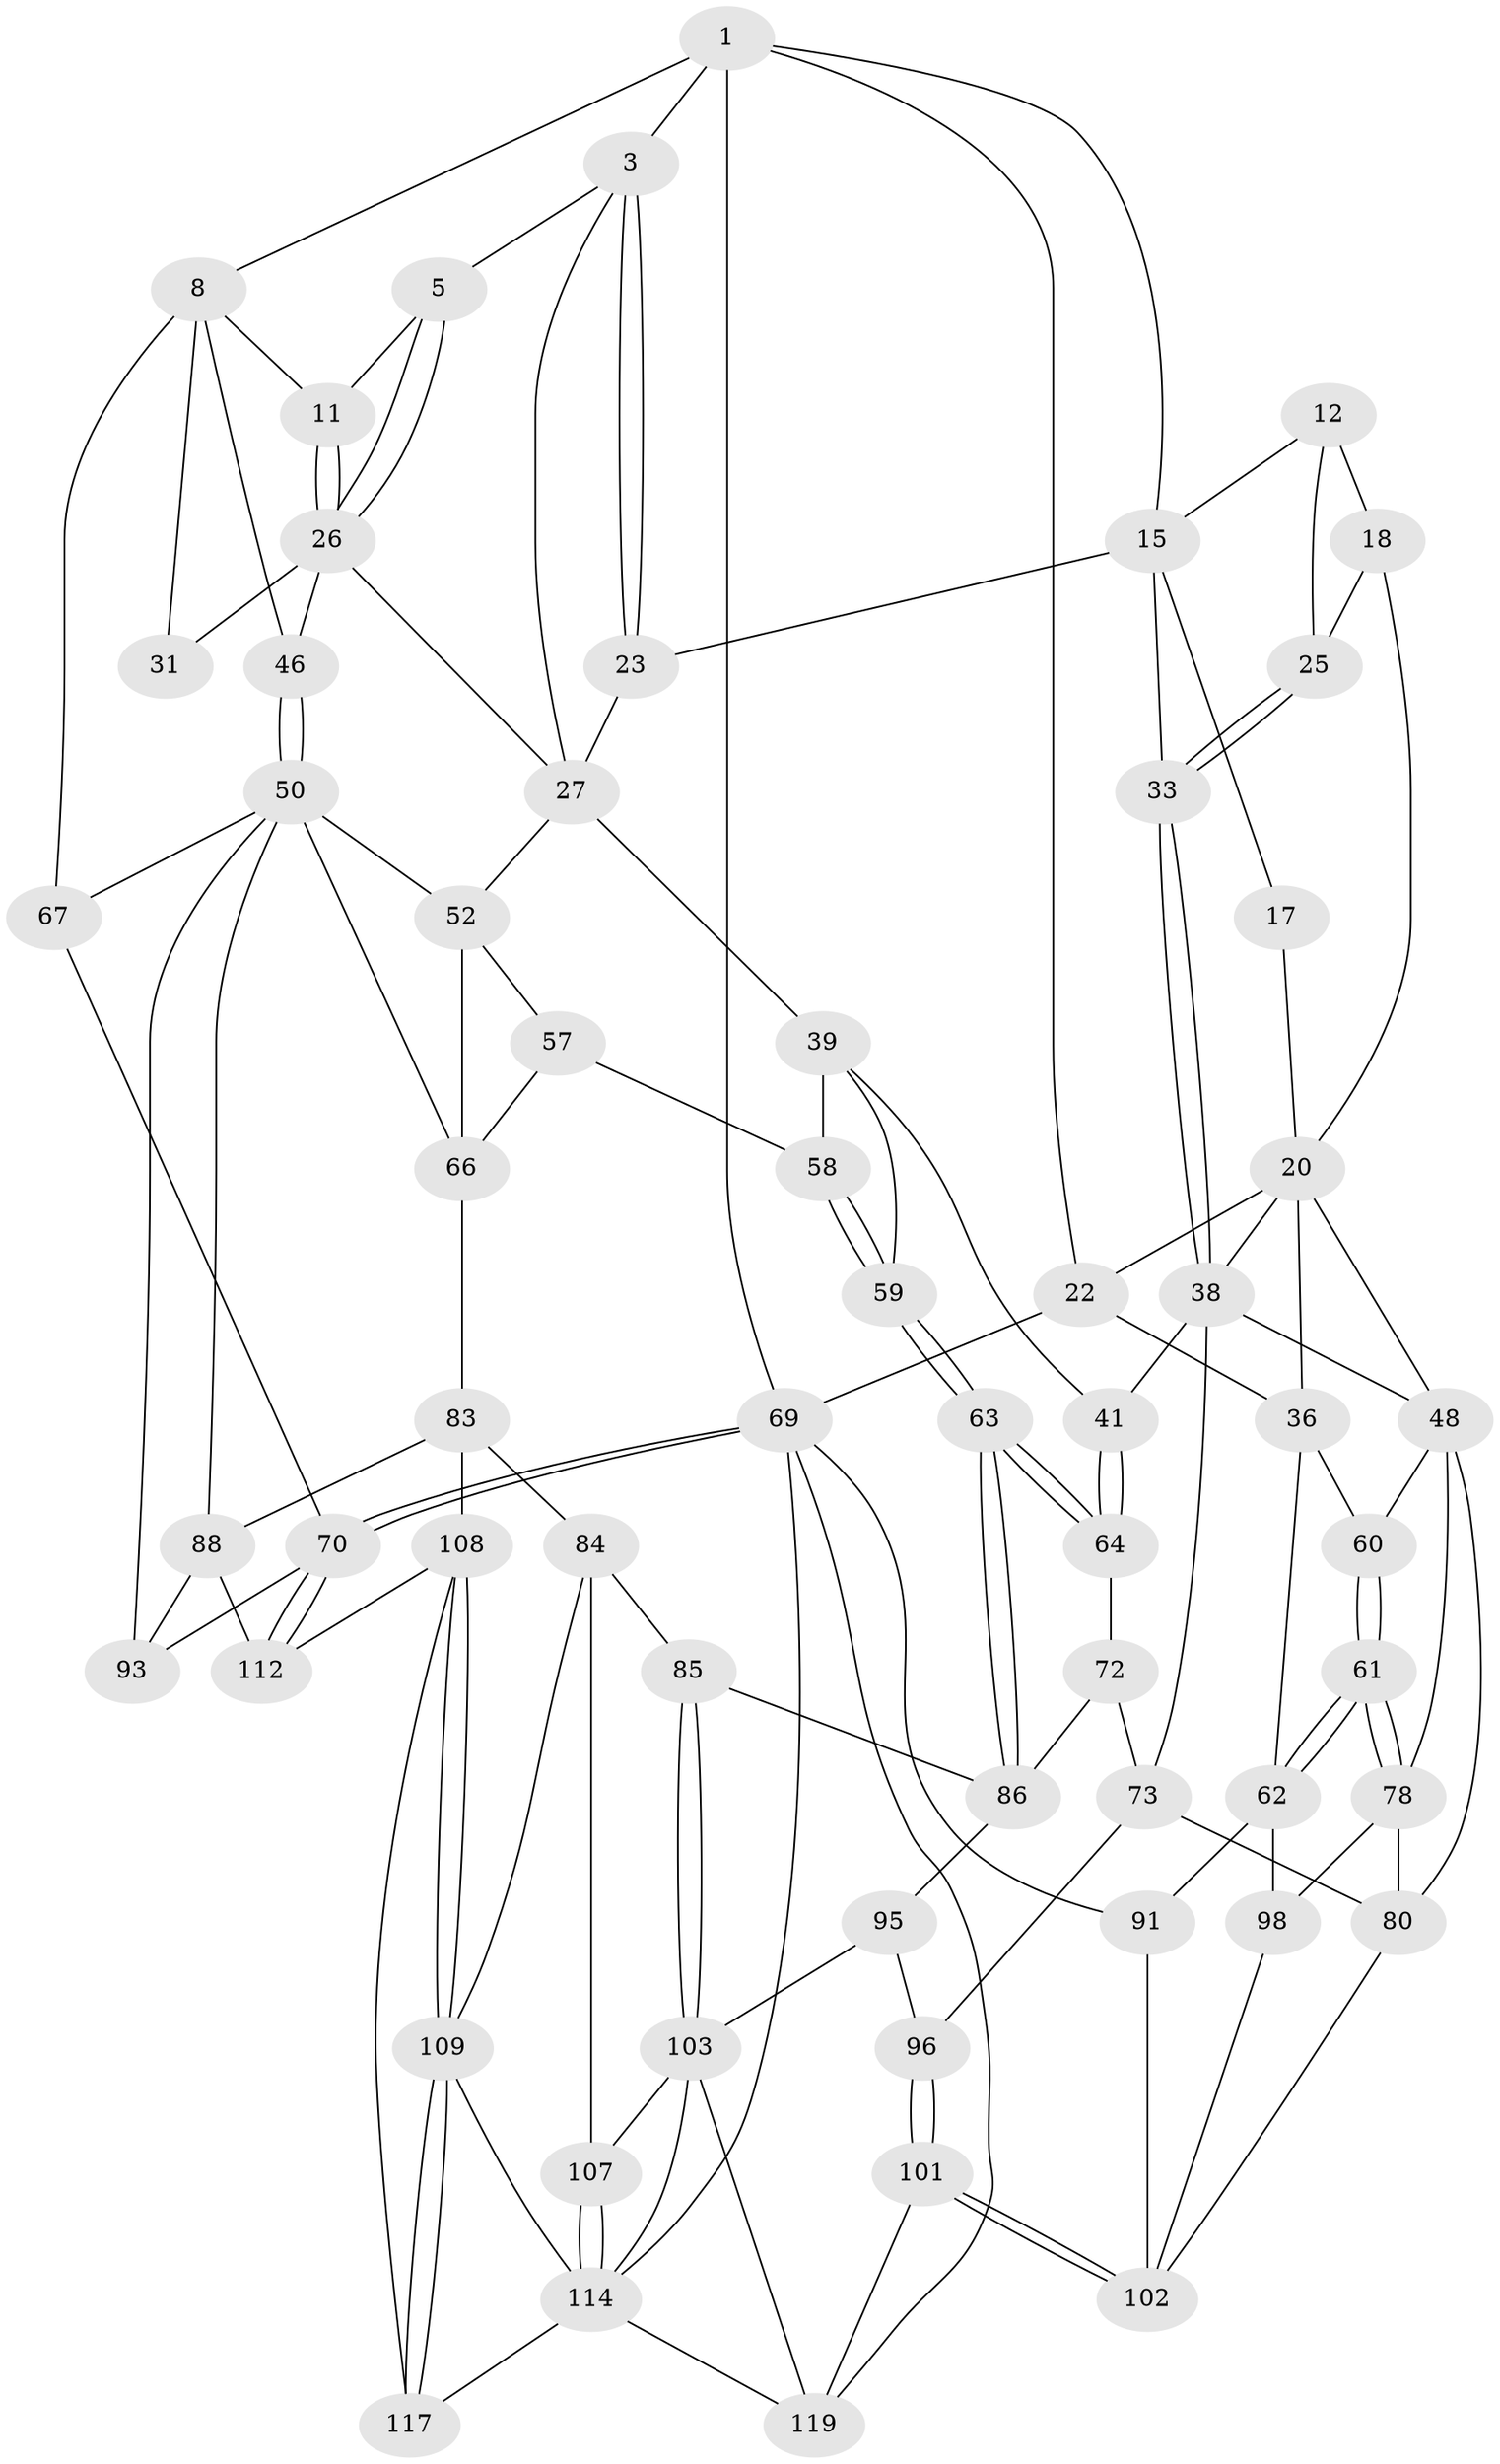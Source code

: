 // original degree distribution, {4: 0.20491803278688525, 5: 0.5655737704918032, 3: 0.02459016393442623, 6: 0.20491803278688525}
// Generated by graph-tools (version 1.1) at 2025/17/03/09/25 04:17:00]
// undirected, 61 vertices, 136 edges
graph export_dot {
graph [start="1"]
  node [color=gray90,style=filled];
  1 [pos="+0.8494162142333033+0",super="+7+2"];
  3 [pos="+0.5963510829754483+0",super="+4"];
  5 [pos="+0.6636866079103385+0.016241852326053248",super="+6"];
  8 [pos="+1+0",super="+9+45"];
  11 [pos="+0.8216084337998478+0.0900427195570704"];
  12 [pos="+0.2085342660880184+0",super="+13"];
  15 [pos="+0.3947444758509197+0.02408520038434508",super="+24+16"];
  17 [pos="+0.19663236610033533+0"];
  18 [pos="+0.2452614674911194+0.018698893873859597",super="+19"];
  20 [pos="+0.15794130745862525+0.12535826239902895",super="+34+21"];
  22 [pos="+0+0"];
  23 [pos="+0.5106644974042455+0.14473217442226333"];
  25 [pos="+0.32506806139897243+0.15909851495433985"];
  26 [pos="+0.7599159085219674+0.11524829657841665",super="+29"];
  27 [pos="+0.6267724835449099+0.2157586459705915",super="+30+28"];
  31 [pos="+0.8750198454228846+0.20544574084445996"];
  33 [pos="+0.3273528712386089+0.16401151365246977"];
  36 [pos="+0+0.21880573527243005",super="+37"];
  38 [pos="+0.31681428810369583+0.3085543580275853",super="+42"];
  39 [pos="+0.47167471588613613+0.26076931132970954",super="+40+44"];
  41 [pos="+0.34153429855301815+0.34239996694173913"];
  46 [pos="+0.8304649463669525+0.31002018836458184"];
  48 [pos="+0.16524083217127014+0.424072899164056",super="+49+77"];
  50 [pos="+0.8979459808611878+0.409126819264637",super="+51+68"];
  52 [pos="+0.7051201400501536+0.4354902453329738",super="+55"];
  57 [pos="+0.6532072113011129+0.5034982964002508"];
  58 [pos="+0.5863985612605033+0.47364844103470016"];
  59 [pos="+0.5001981568024746+0.5485261580425415"];
  60 [pos="+0.05705298847414028+0.4090817134825932"];
  61 [pos="+0+0.514613107603238"];
  62 [pos="+0+0.5127879448216356",super="+90"];
  63 [pos="+0.48655055307667894+0.5727730893582191"];
  64 [pos="+0.46955473698187583+0.5693616928697061"];
  66 [pos="+0.7853493053972772+0.5385103350371582",super="+76"];
  67 [pos="+1+0.3885648539932044"];
  69 [pos="+1+1",super="+92"];
  70 [pos="+1+1",super="+71"];
  72 [pos="+0.37232076690072485+0.5911664825184065"];
  73 [pos="+0.32234388005806647+0.5787765511300459",super="+79"];
  78 [pos="+0+0.5418761432338203",super="+87"];
  80 [pos="+0.2047240518292939+0.6358192369689364",super="+99"];
  83 [pos="+0.6581042044463239+0.6346457439297905",super="+89"];
  84 [pos="+0.6303146377729624+0.6449435332910569",super="+106"];
  85 [pos="+0.568793854326496+0.645014428781025"];
  86 [pos="+0.5172590233247002+0.615929697249289",super="+94"];
  88 [pos="+0.8044525198109524+0.6895237355982101",super="+100"];
  91 [pos="+0+1"];
  93 [pos="+1+0.6664671717016499"];
  95 [pos="+0.3820226699886473+0.8006127481530788"];
  96 [pos="+0.30436062053153623+0.7959732559362545"];
  98 [pos="+0.03700414302644064+0.7291936700492645"];
  101 [pos="+0.23115480462185573+0.8527330558913646"];
  102 [pos="+0.18609720032552324+0.8589775209070166",super="+111"];
  103 [pos="+0.5218626475016911+0.8133556874306433",super="+104"];
  107 [pos="+0.5732881383230264+0.8299577958712876"];
  108 [pos="+0.7120226534375781+0.8142862283368411",super="+113"];
  109 [pos="+0.6602125930689615+0.8419291405861807",super="+110"];
  112 [pos="+0.8634966632806446+0.8059778870418444"];
  114 [pos="+0.6193241962137734+0.8479133800583997",super="+115"];
  117 [pos="+0.7872091205626974+1"];
  119 [pos="+0.3286999011132095+0.9626624180153796",super="+120+121"];
  1 -- 8;
  1 -- 69;
  1 -- 22;
  1 -- 3;
  1 -- 15;
  3 -- 23;
  3 -- 23;
  3 -- 27;
  3 -- 5;
  5 -- 26;
  5 -- 26;
  5 -- 11;
  8 -- 11;
  8 -- 31 [weight=2];
  8 -- 67;
  8 -- 46;
  11 -- 26;
  11 -- 26;
  12 -- 18 [weight=2];
  12 -- 25;
  12 -- 15;
  15 -- 33;
  15 -- 23;
  15 -- 17;
  17 -- 20;
  18 -- 25;
  18 -- 20;
  20 -- 48;
  20 -- 38;
  20 -- 36;
  20 -- 22;
  22 -- 69;
  22 -- 36;
  23 -- 27;
  25 -- 33;
  25 -- 33;
  26 -- 27;
  26 -- 46;
  26 -- 31;
  27 -- 52;
  27 -- 39 [weight=2];
  33 -- 38;
  33 -- 38;
  36 -- 60;
  36 -- 62;
  38 -- 48;
  38 -- 41;
  38 -- 73;
  39 -- 41;
  39 -- 59;
  39 -- 58;
  41 -- 64;
  41 -- 64;
  46 -- 50;
  46 -- 50;
  48 -- 60;
  48 -- 80;
  48 -- 78 [weight=2];
  50 -- 66;
  50 -- 52;
  50 -- 88;
  50 -- 67;
  50 -- 93;
  52 -- 57;
  52 -- 66 [weight=2];
  57 -- 58;
  57 -- 66;
  58 -- 59;
  58 -- 59;
  59 -- 63;
  59 -- 63;
  60 -- 61;
  60 -- 61;
  61 -- 62;
  61 -- 62;
  61 -- 78;
  61 -- 78;
  62 -- 98;
  62 -- 91;
  63 -- 64;
  63 -- 64;
  63 -- 86;
  63 -- 86;
  64 -- 72;
  66 -- 83;
  67 -- 70;
  69 -- 70;
  69 -- 70;
  69 -- 91;
  69 -- 119;
  69 -- 114;
  70 -- 112;
  70 -- 112;
  70 -- 93;
  72 -- 73;
  72 -- 86;
  73 -- 80;
  73 -- 96;
  78 -- 80;
  78 -- 98;
  80 -- 102;
  83 -- 84;
  83 -- 88;
  83 -- 108;
  84 -- 85;
  84 -- 107;
  84 -- 109;
  85 -- 86;
  85 -- 103;
  85 -- 103;
  86 -- 95;
  88 -- 112;
  88 -- 93;
  91 -- 102;
  95 -- 96;
  95 -- 103;
  96 -- 101;
  96 -- 101;
  98 -- 102;
  101 -- 102;
  101 -- 102;
  101 -- 119;
  103 -- 107;
  103 -- 119;
  103 -- 114;
  107 -- 114;
  107 -- 114;
  108 -- 109;
  108 -- 109;
  108 -- 112;
  108 -- 117;
  109 -- 117;
  109 -- 117;
  109 -- 114;
  114 -- 119;
  114 -- 117;
}
